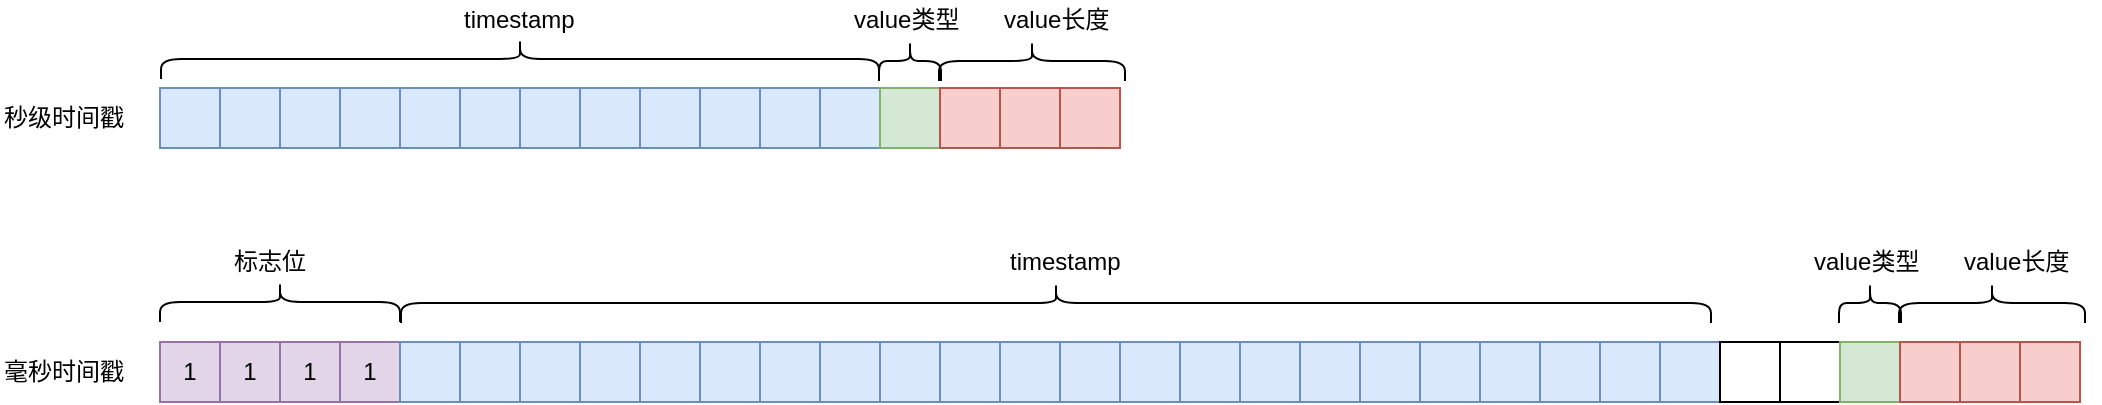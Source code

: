 <mxfile version="12.2.2" type="device" pages="1"><diagram id="q9IDCr7CXKzKwxLIsoaM" name="Page-1"><mxGraphModel dx="1426" dy="860" grid="1" gridSize="10" guides="1" tooltips="1" connect="1" arrows="1" fold="1" page="1" pageScale="1" pageWidth="827" pageHeight="1169" math="0" shadow="0"><root><mxCell id="0"/><mxCell id="1" parent="0"/><mxCell id="BFBK_xV2Tsw_cQnMyC44-1" value="" style="rounded=0;whiteSpace=wrap;html=1;fillColor=#dae8fc;strokeColor=#6c8ebf;" vertex="1" parent="1"><mxGeometry x="80" y="250" width="30" height="30" as="geometry"/></mxCell><mxCell id="BFBK_xV2Tsw_cQnMyC44-2" value="" style="rounded=0;whiteSpace=wrap;html=1;fillColor=#dae8fc;strokeColor=#6c8ebf;" vertex="1" parent="1"><mxGeometry x="110" y="250" width="30" height="30" as="geometry"/></mxCell><mxCell id="BFBK_xV2Tsw_cQnMyC44-3" value="" style="rounded=0;whiteSpace=wrap;html=1;fillColor=#dae8fc;strokeColor=#6c8ebf;" vertex="1" parent="1"><mxGeometry x="140" y="250" width="30" height="30" as="geometry"/></mxCell><mxCell id="BFBK_xV2Tsw_cQnMyC44-4" value="" style="rounded=0;whiteSpace=wrap;html=1;fillColor=#dae8fc;strokeColor=#6c8ebf;" vertex="1" parent="1"><mxGeometry x="170" y="250" width="30" height="30" as="geometry"/></mxCell><mxCell id="BFBK_xV2Tsw_cQnMyC44-5" value="" style="rounded=0;whiteSpace=wrap;html=1;fillColor=#dae8fc;strokeColor=#6c8ebf;" vertex="1" parent="1"><mxGeometry x="200" y="250" width="30" height="30" as="geometry"/></mxCell><mxCell id="BFBK_xV2Tsw_cQnMyC44-11" value="" style="rounded=0;whiteSpace=wrap;html=1;fillColor=#dae8fc;strokeColor=#6c8ebf;" vertex="1" parent="1"><mxGeometry x="230" y="250" width="30" height="30" as="geometry"/></mxCell><mxCell id="BFBK_xV2Tsw_cQnMyC44-12" value="" style="rounded=0;whiteSpace=wrap;html=1;fillColor=#dae8fc;strokeColor=#6c8ebf;" vertex="1" parent="1"><mxGeometry x="260" y="250" width="30" height="30" as="geometry"/></mxCell><mxCell id="BFBK_xV2Tsw_cQnMyC44-13" value="" style="rounded=0;whiteSpace=wrap;html=1;fillColor=#dae8fc;strokeColor=#6c8ebf;" vertex="1" parent="1"><mxGeometry x="290" y="250" width="30" height="30" as="geometry"/></mxCell><mxCell id="BFBK_xV2Tsw_cQnMyC44-14" value="" style="rounded=0;whiteSpace=wrap;html=1;fillColor=#dae8fc;strokeColor=#6c8ebf;" vertex="1" parent="1"><mxGeometry x="320" y="250" width="30" height="30" as="geometry"/></mxCell><mxCell id="BFBK_xV2Tsw_cQnMyC44-15" value="" style="rounded=0;whiteSpace=wrap;html=1;fillColor=#dae8fc;strokeColor=#6c8ebf;" vertex="1" parent="1"><mxGeometry x="350" y="250" width="30" height="30" as="geometry"/></mxCell><mxCell id="BFBK_xV2Tsw_cQnMyC44-16" value="" style="rounded=0;whiteSpace=wrap;html=1;fillColor=#dae8fc;strokeColor=#6c8ebf;" vertex="1" parent="1"><mxGeometry x="380" y="250" width="30" height="30" as="geometry"/></mxCell><mxCell id="BFBK_xV2Tsw_cQnMyC44-17" value="" style="rounded=0;whiteSpace=wrap;html=1;fillColor=#dae8fc;strokeColor=#6c8ebf;" vertex="1" parent="1"><mxGeometry x="410" y="250" width="30" height="30" as="geometry"/></mxCell><mxCell id="BFBK_xV2Tsw_cQnMyC44-18" value="" style="rounded=0;whiteSpace=wrap;html=1;fillColor=#d5e8d4;strokeColor=#82b366;" vertex="1" parent="1"><mxGeometry x="440" y="250" width="30" height="30" as="geometry"/></mxCell><mxCell id="BFBK_xV2Tsw_cQnMyC44-19" value="" style="rounded=0;whiteSpace=wrap;html=1;fillColor=#f8cecc;strokeColor=#b85450;" vertex="1" parent="1"><mxGeometry x="500" y="250" width="30" height="30" as="geometry"/></mxCell><mxCell id="BFBK_xV2Tsw_cQnMyC44-20" value="" style="rounded=0;whiteSpace=wrap;html=1;fillColor=#f8cecc;strokeColor=#b85450;" vertex="1" parent="1"><mxGeometry x="530" y="250" width="30" height="30" as="geometry"/></mxCell><mxCell id="BFBK_xV2Tsw_cQnMyC44-21" value="" style="rounded=0;whiteSpace=wrap;html=1;fillColor=#f8cecc;strokeColor=#b85450;" vertex="1" parent="1"><mxGeometry x="470" y="250" width="30" height="30" as="geometry"/></mxCell><mxCell id="BFBK_xV2Tsw_cQnMyC44-22" value="1" style="rounded=0;whiteSpace=wrap;html=1;fillColor=#e1d5e7;strokeColor=#9673a6;" vertex="1" parent="1"><mxGeometry x="80" y="377" width="30" height="30" as="geometry"/></mxCell><mxCell id="BFBK_xV2Tsw_cQnMyC44-23" value="1" style="rounded=0;whiteSpace=wrap;html=1;fillColor=#e1d5e7;strokeColor=#9673a6;" vertex="1" parent="1"><mxGeometry x="110" y="377" width="30" height="30" as="geometry"/></mxCell><mxCell id="BFBK_xV2Tsw_cQnMyC44-24" value="1" style="rounded=0;whiteSpace=wrap;html=1;fillColor=#e1d5e7;strokeColor=#9673a6;" vertex="1" parent="1"><mxGeometry x="140" y="377" width="30" height="30" as="geometry"/></mxCell><mxCell id="BFBK_xV2Tsw_cQnMyC44-25" value="1" style="rounded=0;whiteSpace=wrap;html=1;fillColor=#e1d5e7;strokeColor=#9673a6;" vertex="1" parent="1"><mxGeometry x="170" y="377" width="30" height="30" as="geometry"/></mxCell><mxCell id="BFBK_xV2Tsw_cQnMyC44-26" value="" style="rounded=0;whiteSpace=wrap;html=1;fillColor=#dae8fc;strokeColor=#6c8ebf;" vertex="1" parent="1"><mxGeometry x="200" y="377" width="30" height="30" as="geometry"/></mxCell><mxCell id="BFBK_xV2Tsw_cQnMyC44-27" value="" style="rounded=0;whiteSpace=wrap;html=1;fillColor=#dae8fc;strokeColor=#6c8ebf;" vertex="1" parent="1"><mxGeometry x="230" y="377" width="30" height="30" as="geometry"/></mxCell><mxCell id="BFBK_xV2Tsw_cQnMyC44-28" value="" style="rounded=0;whiteSpace=wrap;html=1;fillColor=#dae8fc;strokeColor=#6c8ebf;" vertex="1" parent="1"><mxGeometry x="260" y="377" width="30" height="30" as="geometry"/></mxCell><mxCell id="BFBK_xV2Tsw_cQnMyC44-29" value="" style="rounded=0;whiteSpace=wrap;html=1;fillColor=#dae8fc;strokeColor=#6c8ebf;" vertex="1" parent="1"><mxGeometry x="290" y="377" width="30" height="30" as="geometry"/></mxCell><mxCell id="BFBK_xV2Tsw_cQnMyC44-30" value="" style="rounded=0;whiteSpace=wrap;html=1;fillColor=#dae8fc;strokeColor=#6c8ebf;" vertex="1" parent="1"><mxGeometry x="320" y="377" width="30" height="30" as="geometry"/></mxCell><mxCell id="BFBK_xV2Tsw_cQnMyC44-31" value="" style="rounded=0;whiteSpace=wrap;html=1;fillColor=#dae8fc;strokeColor=#6c8ebf;" vertex="1" parent="1"><mxGeometry x="350" y="377" width="30" height="30" as="geometry"/></mxCell><mxCell id="BFBK_xV2Tsw_cQnMyC44-32" value="" style="rounded=0;whiteSpace=wrap;html=1;fillColor=#dae8fc;strokeColor=#6c8ebf;" vertex="1" parent="1"><mxGeometry x="380" y="377" width="30" height="30" as="geometry"/></mxCell><mxCell id="BFBK_xV2Tsw_cQnMyC44-33" value="" style="rounded=0;whiteSpace=wrap;html=1;fillColor=#dae8fc;strokeColor=#6c8ebf;" vertex="1" parent="1"><mxGeometry x="410" y="377" width="30" height="30" as="geometry"/></mxCell><mxCell id="BFBK_xV2Tsw_cQnMyC44-34" value="" style="rounded=0;whiteSpace=wrap;html=1;fillColor=#dae8fc;strokeColor=#6c8ebf;" vertex="1" parent="1"><mxGeometry x="440" y="377" width="30" height="30" as="geometry"/></mxCell><mxCell id="BFBK_xV2Tsw_cQnMyC44-35" value="" style="rounded=0;whiteSpace=wrap;html=1;fillColor=#dae8fc;strokeColor=#6c8ebf;" vertex="1" parent="1"><mxGeometry x="500" y="377" width="30" height="30" as="geometry"/></mxCell><mxCell id="BFBK_xV2Tsw_cQnMyC44-36" value="" style="rounded=0;whiteSpace=wrap;html=1;fillColor=#dae8fc;strokeColor=#6c8ebf;" vertex="1" parent="1"><mxGeometry x="530" y="377" width="30" height="30" as="geometry"/></mxCell><mxCell id="BFBK_xV2Tsw_cQnMyC44-37" value="" style="rounded=0;whiteSpace=wrap;html=1;fillColor=#dae8fc;strokeColor=#6c8ebf;" vertex="1" parent="1"><mxGeometry x="470" y="377" width="30" height="30" as="geometry"/></mxCell><mxCell id="BFBK_xV2Tsw_cQnMyC44-38" value="" style="rounded=0;whiteSpace=wrap;html=1;fillColor=#dae8fc;strokeColor=#6c8ebf;" vertex="1" parent="1"><mxGeometry x="560" y="377" width="30" height="30" as="geometry"/></mxCell><mxCell id="BFBK_xV2Tsw_cQnMyC44-39" value="" style="rounded=0;whiteSpace=wrap;html=1;fillColor=#dae8fc;strokeColor=#6c8ebf;" vertex="1" parent="1"><mxGeometry x="590" y="377" width="30" height="30" as="geometry"/></mxCell><mxCell id="BFBK_xV2Tsw_cQnMyC44-40" value="" style="rounded=0;whiteSpace=wrap;html=1;fillColor=#dae8fc;strokeColor=#6c8ebf;" vertex="1" parent="1"><mxGeometry x="620" y="377" width="30" height="30" as="geometry"/></mxCell><mxCell id="BFBK_xV2Tsw_cQnMyC44-41" value="" style="rounded=0;whiteSpace=wrap;html=1;fillColor=#dae8fc;strokeColor=#6c8ebf;" vertex="1" parent="1"><mxGeometry x="650" y="377" width="30" height="30" as="geometry"/></mxCell><mxCell id="BFBK_xV2Tsw_cQnMyC44-42" value="" style="rounded=0;whiteSpace=wrap;html=1;fillColor=#dae8fc;strokeColor=#6c8ebf;" vertex="1" parent="1"><mxGeometry x="680" y="377" width="30" height="30" as="geometry"/></mxCell><mxCell id="BFBK_xV2Tsw_cQnMyC44-43" value="" style="rounded=0;whiteSpace=wrap;html=1;fillColor=#dae8fc;strokeColor=#6c8ebf;" vertex="1" parent="1"><mxGeometry x="710" y="377" width="30" height="30" as="geometry"/></mxCell><mxCell id="BFBK_xV2Tsw_cQnMyC44-44" value="" style="rounded=0;whiteSpace=wrap;html=1;fillColor=#dae8fc;strokeColor=#6c8ebf;" vertex="1" parent="1"><mxGeometry x="740" y="377" width="30" height="30" as="geometry"/></mxCell><mxCell id="BFBK_xV2Tsw_cQnMyC44-45" value="" style="rounded=0;whiteSpace=wrap;html=1;fillColor=#dae8fc;strokeColor=#6c8ebf;" vertex="1" parent="1"><mxGeometry x="770" y="377" width="30" height="30" as="geometry"/></mxCell><mxCell id="BFBK_xV2Tsw_cQnMyC44-46" value="" style="rounded=0;whiteSpace=wrap;html=1;fillColor=#dae8fc;strokeColor=#6c8ebf;" vertex="1" parent="1"><mxGeometry x="800" y="377" width="30" height="30" as="geometry"/></mxCell><mxCell id="BFBK_xV2Tsw_cQnMyC44-47" value="" style="rounded=0;whiteSpace=wrap;html=1;fillColor=#dae8fc;strokeColor=#6c8ebf;" vertex="1" parent="1"><mxGeometry x="830" y="377" width="30" height="30" as="geometry"/></mxCell><mxCell id="BFBK_xV2Tsw_cQnMyC44-48" value="" style="rounded=0;whiteSpace=wrap;html=1;" vertex="1" parent="1"><mxGeometry x="860" y="377" width="30" height="30" as="geometry"/></mxCell><mxCell id="BFBK_xV2Tsw_cQnMyC44-49" value="" style="rounded=0;whiteSpace=wrap;html=1;" vertex="1" parent="1"><mxGeometry x="890" y="377" width="30" height="30" as="geometry"/></mxCell><mxCell id="BFBK_xV2Tsw_cQnMyC44-50" value="" style="rounded=0;whiteSpace=wrap;html=1;fillColor=#d5e8d4;strokeColor=#82b366;" vertex="1" parent="1"><mxGeometry x="920" y="377" width="30" height="30" as="geometry"/></mxCell><mxCell id="BFBK_xV2Tsw_cQnMyC44-51" value="" style="rounded=0;whiteSpace=wrap;html=1;fillColor=#f8cecc;strokeColor=#b85450;" vertex="1" parent="1"><mxGeometry x="980" y="377" width="30" height="30" as="geometry"/></mxCell><mxCell id="BFBK_xV2Tsw_cQnMyC44-52" value="" style="rounded=0;whiteSpace=wrap;html=1;fillColor=#f8cecc;strokeColor=#b85450;" vertex="1" parent="1"><mxGeometry x="1010" y="377" width="30" height="30" as="geometry"/></mxCell><mxCell id="BFBK_xV2Tsw_cQnMyC44-53" value="" style="rounded=0;whiteSpace=wrap;html=1;fillColor=#f8cecc;strokeColor=#b85450;" vertex="1" parent="1"><mxGeometry x="950" y="377" width="30" height="30" as="geometry"/></mxCell><mxCell id="BFBK_xV2Tsw_cQnMyC44-54" value="秒级时间戳" style="text;html=1;resizable=0;points=[];autosize=1;align=left;verticalAlign=top;spacingTop=-4;" vertex="1" parent="1"><mxGeometry y="255" width="80" height="20" as="geometry"/></mxCell><mxCell id="BFBK_xV2Tsw_cQnMyC44-55" value="毫秒时间戳" style="text;html=1;resizable=0;points=[];autosize=1;align=left;verticalAlign=top;spacingTop=-4;" vertex="1" parent="1"><mxGeometry y="382" width="80" height="20" as="geometry"/></mxCell><mxCell id="BFBK_xV2Tsw_cQnMyC44-56" value="" style="shape=curlyBracket;whiteSpace=wrap;html=1;rounded=1;rotation=90;" vertex="1" parent="1"><mxGeometry x="130" y="297" width="20" height="120" as="geometry"/></mxCell><mxCell id="BFBK_xV2Tsw_cQnMyC44-57" value="" style="shape=curlyBracket;whiteSpace=wrap;html=1;rounded=1;rotation=90;" vertex="1" parent="1"><mxGeometry x="518" y="30" width="20" height="655" as="geometry"/></mxCell><mxCell id="BFBK_xV2Tsw_cQnMyC44-58" value="标志位" style="text;html=1;resizable=0;points=[];autosize=1;align=left;verticalAlign=top;spacingTop=-4;" vertex="1" parent="1"><mxGeometry x="115" y="327" width="50" height="20" as="geometry"/></mxCell><mxCell id="BFBK_xV2Tsw_cQnMyC44-59" value="timestamp" style="text;html=1;resizable=0;points=[];autosize=1;align=left;verticalAlign=top;spacingTop=-4;" vertex="1" parent="1"><mxGeometry x="503" y="327" width="70" height="20" as="geometry"/></mxCell><mxCell id="BFBK_xV2Tsw_cQnMyC44-60" value="" style="shape=curlyBracket;whiteSpace=wrap;html=1;rounded=1;rotation=90;" vertex="1" parent="1"><mxGeometry x="925" y="342" width="20" height="31" as="geometry"/></mxCell><mxCell id="BFBK_xV2Tsw_cQnMyC44-61" value="" style="shape=curlyBracket;whiteSpace=wrap;html=1;rounded=1;rotation=90;" vertex="1" parent="1"><mxGeometry x="986" y="311" width="20" height="93" as="geometry"/></mxCell><mxCell id="BFBK_xV2Tsw_cQnMyC44-62" value="value类型" style="text;html=1;resizable=0;points=[];autosize=1;align=left;verticalAlign=top;spacingTop=-4;" vertex="1" parent="1"><mxGeometry x="905" y="327" width="70" height="20" as="geometry"/></mxCell><mxCell id="BFBK_xV2Tsw_cQnMyC44-66" value="value长度" style="text;html=1;resizable=0;points=[];autosize=1;align=left;verticalAlign=top;spacingTop=-4;" vertex="1" parent="1"><mxGeometry x="980" y="327" width="70" height="20" as="geometry"/></mxCell><mxCell id="BFBK_xV2Tsw_cQnMyC44-67" value="" style="shape=curlyBracket;whiteSpace=wrap;html=1;rounded=1;rotation=90;" vertex="1" parent="1"><mxGeometry x="445" y="221" width="20" height="31" as="geometry"/></mxCell><mxCell id="BFBK_xV2Tsw_cQnMyC44-68" value="" style="shape=curlyBracket;whiteSpace=wrap;html=1;rounded=1;rotation=90;" vertex="1" parent="1"><mxGeometry x="506" y="190" width="20" height="93" as="geometry"/></mxCell><mxCell id="BFBK_xV2Tsw_cQnMyC44-69" value="value类型" style="text;html=1;resizable=0;points=[];autosize=1;align=left;verticalAlign=top;spacingTop=-4;" vertex="1" parent="1"><mxGeometry x="425" y="206" width="70" height="20" as="geometry"/></mxCell><mxCell id="BFBK_xV2Tsw_cQnMyC44-70" value="value长度" style="text;html=1;resizable=0;points=[];autosize=1;align=left;verticalAlign=top;spacingTop=-4;" vertex="1" parent="1"><mxGeometry x="500" y="206" width="70" height="20" as="geometry"/></mxCell><mxCell id="BFBK_xV2Tsw_cQnMyC44-71" value="" style="shape=curlyBracket;whiteSpace=wrap;html=1;rounded=1;rotation=90;" vertex="1" parent="1"><mxGeometry x="250" y="56" width="20" height="359" as="geometry"/></mxCell><mxCell id="BFBK_xV2Tsw_cQnMyC44-72" value="timestamp" style="text;html=1;resizable=0;points=[];autosize=1;align=left;verticalAlign=top;spacingTop=-4;" vertex="1" parent="1"><mxGeometry x="230" y="206" width="70" height="20" as="geometry"/></mxCell></root></mxGraphModel></diagram></mxfile>